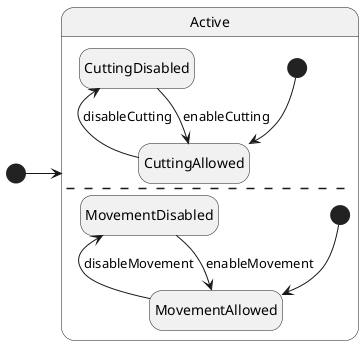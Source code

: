 @startuml insect_state

state Active {
	hide empty description

	state CuttingAllowed
	state CuttingDisabled
	CuttingDisabled --> CuttingAllowed: enableCutting
	CuttingDisabled <-- CuttingAllowed: disableCutting
	[*] --> CuttingAllowed

	--

	state MovementAllowed
	state MovementDisabled

	MovementDisabled --> MovementAllowed: enableMovement
	MovementDisabled <-- MovementAllowed: disableMovement
	[*] --> MovementAllowed
}

[*] -> Active


@enduml